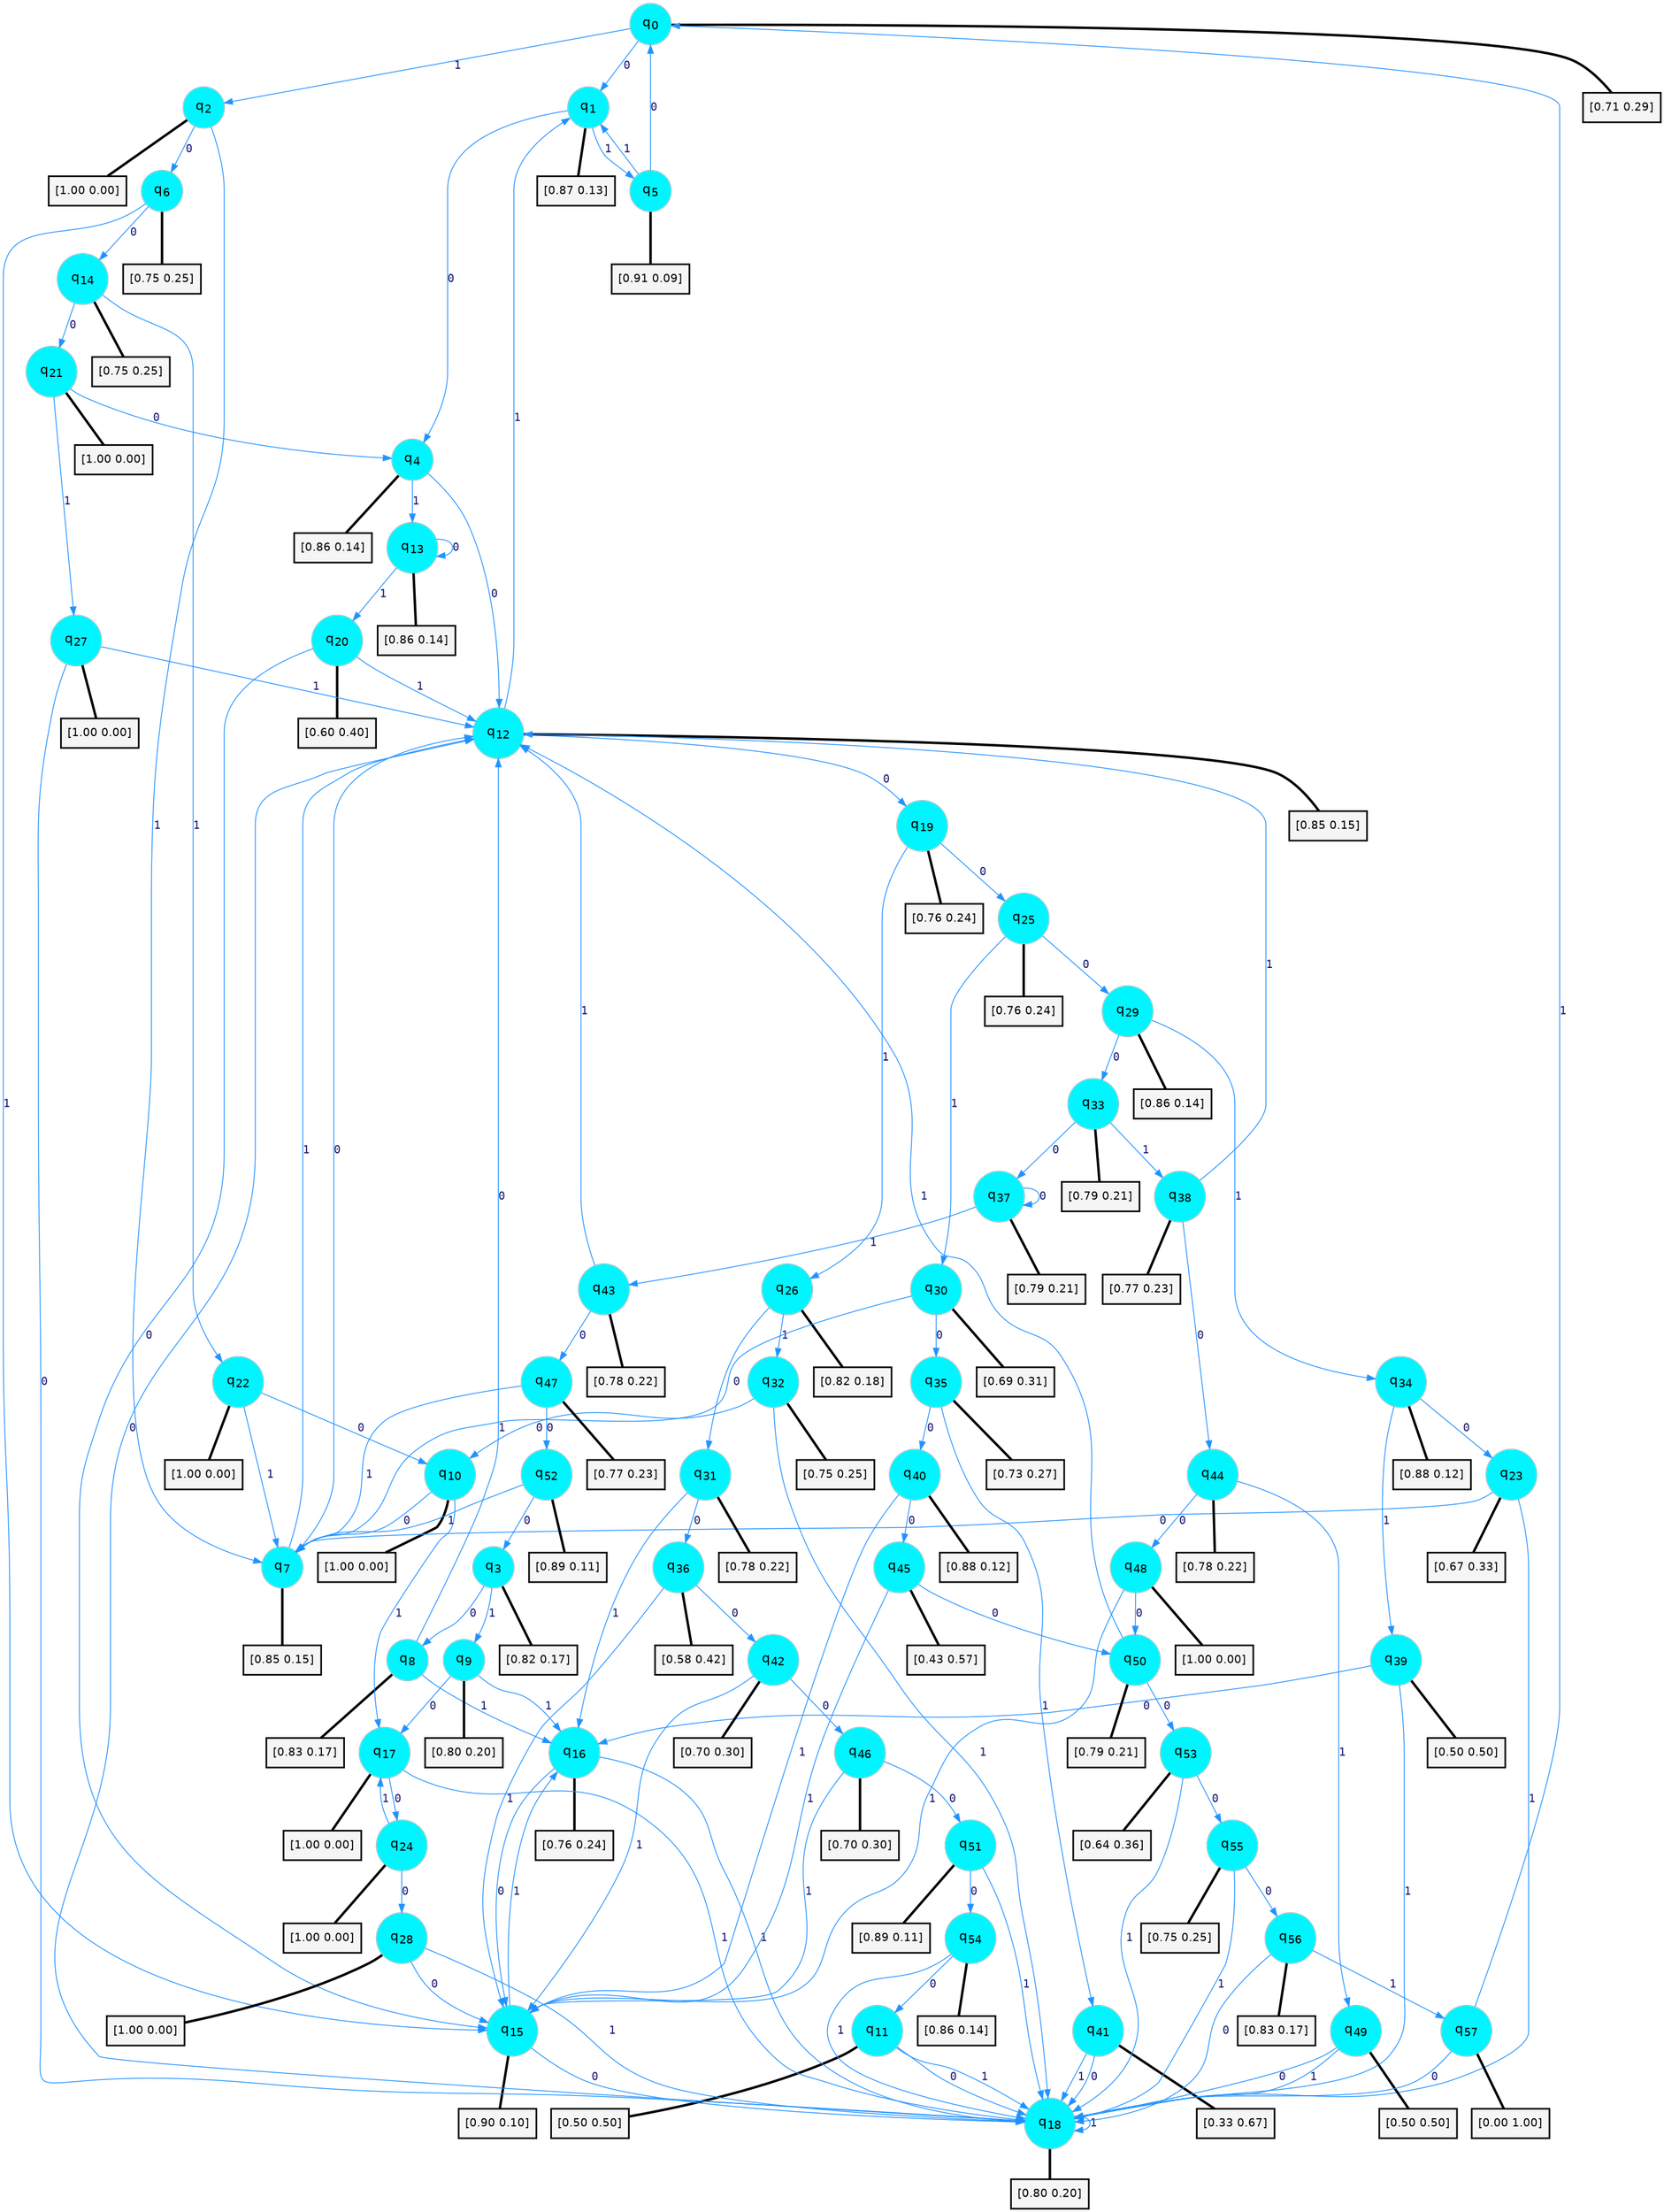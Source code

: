 digraph G {
graph [
bgcolor=transparent, dpi=300, rankdir=TD, size="40,25"];
node [
color=gray, fillcolor=turquoise1, fontcolor=black, fontname=Helvetica, fontsize=16, fontweight=bold, shape=circle, style=filled];
edge [
arrowsize=1, color=dodgerblue1, fontcolor=midnightblue, fontname=courier, fontweight=bold, penwidth=1, style=solid, weight=20];
0[label=<q<SUB>0</SUB>>];
1[label=<q<SUB>1</SUB>>];
2[label=<q<SUB>2</SUB>>];
3[label=<q<SUB>3</SUB>>];
4[label=<q<SUB>4</SUB>>];
5[label=<q<SUB>5</SUB>>];
6[label=<q<SUB>6</SUB>>];
7[label=<q<SUB>7</SUB>>];
8[label=<q<SUB>8</SUB>>];
9[label=<q<SUB>9</SUB>>];
10[label=<q<SUB>10</SUB>>];
11[label=<q<SUB>11</SUB>>];
12[label=<q<SUB>12</SUB>>];
13[label=<q<SUB>13</SUB>>];
14[label=<q<SUB>14</SUB>>];
15[label=<q<SUB>15</SUB>>];
16[label=<q<SUB>16</SUB>>];
17[label=<q<SUB>17</SUB>>];
18[label=<q<SUB>18</SUB>>];
19[label=<q<SUB>19</SUB>>];
20[label=<q<SUB>20</SUB>>];
21[label=<q<SUB>21</SUB>>];
22[label=<q<SUB>22</SUB>>];
23[label=<q<SUB>23</SUB>>];
24[label=<q<SUB>24</SUB>>];
25[label=<q<SUB>25</SUB>>];
26[label=<q<SUB>26</SUB>>];
27[label=<q<SUB>27</SUB>>];
28[label=<q<SUB>28</SUB>>];
29[label=<q<SUB>29</SUB>>];
30[label=<q<SUB>30</SUB>>];
31[label=<q<SUB>31</SUB>>];
32[label=<q<SUB>32</SUB>>];
33[label=<q<SUB>33</SUB>>];
34[label=<q<SUB>34</SUB>>];
35[label=<q<SUB>35</SUB>>];
36[label=<q<SUB>36</SUB>>];
37[label=<q<SUB>37</SUB>>];
38[label=<q<SUB>38</SUB>>];
39[label=<q<SUB>39</SUB>>];
40[label=<q<SUB>40</SUB>>];
41[label=<q<SUB>41</SUB>>];
42[label=<q<SUB>42</SUB>>];
43[label=<q<SUB>43</SUB>>];
44[label=<q<SUB>44</SUB>>];
45[label=<q<SUB>45</SUB>>];
46[label=<q<SUB>46</SUB>>];
47[label=<q<SUB>47</SUB>>];
48[label=<q<SUB>48</SUB>>];
49[label=<q<SUB>49</SUB>>];
50[label=<q<SUB>50</SUB>>];
51[label=<q<SUB>51</SUB>>];
52[label=<q<SUB>52</SUB>>];
53[label=<q<SUB>53</SUB>>];
54[label=<q<SUB>54</SUB>>];
55[label=<q<SUB>55</SUB>>];
56[label=<q<SUB>56</SUB>>];
57[label=<q<SUB>57</SUB>>];
58[label="[0.71 0.29]", shape=box,fontcolor=black, fontname=Helvetica, fontsize=14, penwidth=2, fillcolor=whitesmoke,color=black];
59[label="[0.87 0.13]", shape=box,fontcolor=black, fontname=Helvetica, fontsize=14, penwidth=2, fillcolor=whitesmoke,color=black];
60[label="[1.00 0.00]", shape=box,fontcolor=black, fontname=Helvetica, fontsize=14, penwidth=2, fillcolor=whitesmoke,color=black];
61[label="[0.82 0.17]", shape=box,fontcolor=black, fontname=Helvetica, fontsize=14, penwidth=2, fillcolor=whitesmoke,color=black];
62[label="[0.86 0.14]", shape=box,fontcolor=black, fontname=Helvetica, fontsize=14, penwidth=2, fillcolor=whitesmoke,color=black];
63[label="[0.91 0.09]", shape=box,fontcolor=black, fontname=Helvetica, fontsize=14, penwidth=2, fillcolor=whitesmoke,color=black];
64[label="[0.75 0.25]", shape=box,fontcolor=black, fontname=Helvetica, fontsize=14, penwidth=2, fillcolor=whitesmoke,color=black];
65[label="[0.85 0.15]", shape=box,fontcolor=black, fontname=Helvetica, fontsize=14, penwidth=2, fillcolor=whitesmoke,color=black];
66[label="[0.83 0.17]", shape=box,fontcolor=black, fontname=Helvetica, fontsize=14, penwidth=2, fillcolor=whitesmoke,color=black];
67[label="[0.80 0.20]", shape=box,fontcolor=black, fontname=Helvetica, fontsize=14, penwidth=2, fillcolor=whitesmoke,color=black];
68[label="[1.00 0.00]", shape=box,fontcolor=black, fontname=Helvetica, fontsize=14, penwidth=2, fillcolor=whitesmoke,color=black];
69[label="[0.50 0.50]", shape=box,fontcolor=black, fontname=Helvetica, fontsize=14, penwidth=2, fillcolor=whitesmoke,color=black];
70[label="[0.85 0.15]", shape=box,fontcolor=black, fontname=Helvetica, fontsize=14, penwidth=2, fillcolor=whitesmoke,color=black];
71[label="[0.86 0.14]", shape=box,fontcolor=black, fontname=Helvetica, fontsize=14, penwidth=2, fillcolor=whitesmoke,color=black];
72[label="[0.75 0.25]", shape=box,fontcolor=black, fontname=Helvetica, fontsize=14, penwidth=2, fillcolor=whitesmoke,color=black];
73[label="[0.90 0.10]", shape=box,fontcolor=black, fontname=Helvetica, fontsize=14, penwidth=2, fillcolor=whitesmoke,color=black];
74[label="[0.76 0.24]", shape=box,fontcolor=black, fontname=Helvetica, fontsize=14, penwidth=2, fillcolor=whitesmoke,color=black];
75[label="[1.00 0.00]", shape=box,fontcolor=black, fontname=Helvetica, fontsize=14, penwidth=2, fillcolor=whitesmoke,color=black];
76[label="[0.80 0.20]", shape=box,fontcolor=black, fontname=Helvetica, fontsize=14, penwidth=2, fillcolor=whitesmoke,color=black];
77[label="[0.76 0.24]", shape=box,fontcolor=black, fontname=Helvetica, fontsize=14, penwidth=2, fillcolor=whitesmoke,color=black];
78[label="[0.60 0.40]", shape=box,fontcolor=black, fontname=Helvetica, fontsize=14, penwidth=2, fillcolor=whitesmoke,color=black];
79[label="[1.00 0.00]", shape=box,fontcolor=black, fontname=Helvetica, fontsize=14, penwidth=2, fillcolor=whitesmoke,color=black];
80[label="[1.00 0.00]", shape=box,fontcolor=black, fontname=Helvetica, fontsize=14, penwidth=2, fillcolor=whitesmoke,color=black];
81[label="[0.67 0.33]", shape=box,fontcolor=black, fontname=Helvetica, fontsize=14, penwidth=2, fillcolor=whitesmoke,color=black];
82[label="[1.00 0.00]", shape=box,fontcolor=black, fontname=Helvetica, fontsize=14, penwidth=2, fillcolor=whitesmoke,color=black];
83[label="[0.76 0.24]", shape=box,fontcolor=black, fontname=Helvetica, fontsize=14, penwidth=2, fillcolor=whitesmoke,color=black];
84[label="[0.82 0.18]", shape=box,fontcolor=black, fontname=Helvetica, fontsize=14, penwidth=2, fillcolor=whitesmoke,color=black];
85[label="[1.00 0.00]", shape=box,fontcolor=black, fontname=Helvetica, fontsize=14, penwidth=2, fillcolor=whitesmoke,color=black];
86[label="[1.00 0.00]", shape=box,fontcolor=black, fontname=Helvetica, fontsize=14, penwidth=2, fillcolor=whitesmoke,color=black];
87[label="[0.86 0.14]", shape=box,fontcolor=black, fontname=Helvetica, fontsize=14, penwidth=2, fillcolor=whitesmoke,color=black];
88[label="[0.69 0.31]", shape=box,fontcolor=black, fontname=Helvetica, fontsize=14, penwidth=2, fillcolor=whitesmoke,color=black];
89[label="[0.78 0.22]", shape=box,fontcolor=black, fontname=Helvetica, fontsize=14, penwidth=2, fillcolor=whitesmoke,color=black];
90[label="[0.75 0.25]", shape=box,fontcolor=black, fontname=Helvetica, fontsize=14, penwidth=2, fillcolor=whitesmoke,color=black];
91[label="[0.79 0.21]", shape=box,fontcolor=black, fontname=Helvetica, fontsize=14, penwidth=2, fillcolor=whitesmoke,color=black];
92[label="[0.88 0.12]", shape=box,fontcolor=black, fontname=Helvetica, fontsize=14, penwidth=2, fillcolor=whitesmoke,color=black];
93[label="[0.73 0.27]", shape=box,fontcolor=black, fontname=Helvetica, fontsize=14, penwidth=2, fillcolor=whitesmoke,color=black];
94[label="[0.58 0.42]", shape=box,fontcolor=black, fontname=Helvetica, fontsize=14, penwidth=2, fillcolor=whitesmoke,color=black];
95[label="[0.79 0.21]", shape=box,fontcolor=black, fontname=Helvetica, fontsize=14, penwidth=2, fillcolor=whitesmoke,color=black];
96[label="[0.77 0.23]", shape=box,fontcolor=black, fontname=Helvetica, fontsize=14, penwidth=2, fillcolor=whitesmoke,color=black];
97[label="[0.50 0.50]", shape=box,fontcolor=black, fontname=Helvetica, fontsize=14, penwidth=2, fillcolor=whitesmoke,color=black];
98[label="[0.88 0.12]", shape=box,fontcolor=black, fontname=Helvetica, fontsize=14, penwidth=2, fillcolor=whitesmoke,color=black];
99[label="[0.33 0.67]", shape=box,fontcolor=black, fontname=Helvetica, fontsize=14, penwidth=2, fillcolor=whitesmoke,color=black];
100[label="[0.70 0.30]", shape=box,fontcolor=black, fontname=Helvetica, fontsize=14, penwidth=2, fillcolor=whitesmoke,color=black];
101[label="[0.78 0.22]", shape=box,fontcolor=black, fontname=Helvetica, fontsize=14, penwidth=2, fillcolor=whitesmoke,color=black];
102[label="[0.78 0.22]", shape=box,fontcolor=black, fontname=Helvetica, fontsize=14, penwidth=2, fillcolor=whitesmoke,color=black];
103[label="[0.43 0.57]", shape=box,fontcolor=black, fontname=Helvetica, fontsize=14, penwidth=2, fillcolor=whitesmoke,color=black];
104[label="[0.70 0.30]", shape=box,fontcolor=black, fontname=Helvetica, fontsize=14, penwidth=2, fillcolor=whitesmoke,color=black];
105[label="[0.77 0.23]", shape=box,fontcolor=black, fontname=Helvetica, fontsize=14, penwidth=2, fillcolor=whitesmoke,color=black];
106[label="[1.00 0.00]", shape=box,fontcolor=black, fontname=Helvetica, fontsize=14, penwidth=2, fillcolor=whitesmoke,color=black];
107[label="[0.50 0.50]", shape=box,fontcolor=black, fontname=Helvetica, fontsize=14, penwidth=2, fillcolor=whitesmoke,color=black];
108[label="[0.79 0.21]", shape=box,fontcolor=black, fontname=Helvetica, fontsize=14, penwidth=2, fillcolor=whitesmoke,color=black];
109[label="[0.89 0.11]", shape=box,fontcolor=black, fontname=Helvetica, fontsize=14, penwidth=2, fillcolor=whitesmoke,color=black];
110[label="[0.89 0.11]", shape=box,fontcolor=black, fontname=Helvetica, fontsize=14, penwidth=2, fillcolor=whitesmoke,color=black];
111[label="[0.64 0.36]", shape=box,fontcolor=black, fontname=Helvetica, fontsize=14, penwidth=2, fillcolor=whitesmoke,color=black];
112[label="[0.86 0.14]", shape=box,fontcolor=black, fontname=Helvetica, fontsize=14, penwidth=2, fillcolor=whitesmoke,color=black];
113[label="[0.75 0.25]", shape=box,fontcolor=black, fontname=Helvetica, fontsize=14, penwidth=2, fillcolor=whitesmoke,color=black];
114[label="[0.83 0.17]", shape=box,fontcolor=black, fontname=Helvetica, fontsize=14, penwidth=2, fillcolor=whitesmoke,color=black];
115[label="[0.00 1.00]", shape=box,fontcolor=black, fontname=Helvetica, fontsize=14, penwidth=2, fillcolor=whitesmoke,color=black];
0->1 [label=0];
0->2 [label=1];
0->58 [arrowhead=none, penwidth=3,color=black];
1->4 [label=0];
1->5 [label=1];
1->59 [arrowhead=none, penwidth=3,color=black];
2->6 [label=0];
2->7 [label=1];
2->60 [arrowhead=none, penwidth=3,color=black];
3->8 [label=0];
3->9 [label=1];
3->61 [arrowhead=none, penwidth=3,color=black];
4->12 [label=0];
4->13 [label=1];
4->62 [arrowhead=none, penwidth=3,color=black];
5->0 [label=0];
5->1 [label=1];
5->63 [arrowhead=none, penwidth=3,color=black];
6->14 [label=0];
6->15 [label=1];
6->64 [arrowhead=none, penwidth=3,color=black];
7->12 [label=0];
7->12 [label=1];
7->65 [arrowhead=none, penwidth=3,color=black];
8->12 [label=0];
8->16 [label=1];
8->66 [arrowhead=none, penwidth=3,color=black];
9->17 [label=0];
9->16 [label=1];
9->67 [arrowhead=none, penwidth=3,color=black];
10->7 [label=0];
10->17 [label=1];
10->68 [arrowhead=none, penwidth=3,color=black];
11->18 [label=0];
11->18 [label=1];
11->69 [arrowhead=none, penwidth=3,color=black];
12->19 [label=0];
12->1 [label=1];
12->70 [arrowhead=none, penwidth=3,color=black];
13->13 [label=0];
13->20 [label=1];
13->71 [arrowhead=none, penwidth=3,color=black];
14->21 [label=0];
14->22 [label=1];
14->72 [arrowhead=none, penwidth=3,color=black];
15->18 [label=0];
15->16 [label=1];
15->73 [arrowhead=none, penwidth=3,color=black];
16->15 [label=0];
16->18 [label=1];
16->74 [arrowhead=none, penwidth=3,color=black];
17->24 [label=0];
17->18 [label=1];
17->75 [arrowhead=none, penwidth=3,color=black];
18->12 [label=0];
18->18 [label=1];
18->76 [arrowhead=none, penwidth=3,color=black];
19->25 [label=0];
19->26 [label=1];
19->77 [arrowhead=none, penwidth=3,color=black];
20->15 [label=0];
20->12 [label=1];
20->78 [arrowhead=none, penwidth=3,color=black];
21->4 [label=0];
21->27 [label=1];
21->79 [arrowhead=none, penwidth=3,color=black];
22->10 [label=0];
22->7 [label=1];
22->80 [arrowhead=none, penwidth=3,color=black];
23->7 [label=0];
23->18 [label=1];
23->81 [arrowhead=none, penwidth=3,color=black];
24->28 [label=0];
24->17 [label=1];
24->82 [arrowhead=none, penwidth=3,color=black];
25->29 [label=0];
25->30 [label=1];
25->83 [arrowhead=none, penwidth=3,color=black];
26->31 [label=0];
26->32 [label=1];
26->84 [arrowhead=none, penwidth=3,color=black];
27->18 [label=0];
27->12 [label=1];
27->85 [arrowhead=none, penwidth=3,color=black];
28->15 [label=0];
28->18 [label=1];
28->86 [arrowhead=none, penwidth=3,color=black];
29->33 [label=0];
29->34 [label=1];
29->87 [arrowhead=none, penwidth=3,color=black];
30->35 [label=0];
30->7 [label=1];
30->88 [arrowhead=none, penwidth=3,color=black];
31->36 [label=0];
31->16 [label=1];
31->89 [arrowhead=none, penwidth=3,color=black];
32->10 [label=0];
32->18 [label=1];
32->90 [arrowhead=none, penwidth=3,color=black];
33->37 [label=0];
33->38 [label=1];
33->91 [arrowhead=none, penwidth=3,color=black];
34->23 [label=0];
34->39 [label=1];
34->92 [arrowhead=none, penwidth=3,color=black];
35->40 [label=0];
35->41 [label=1];
35->93 [arrowhead=none, penwidth=3,color=black];
36->42 [label=0];
36->15 [label=1];
36->94 [arrowhead=none, penwidth=3,color=black];
37->37 [label=0];
37->43 [label=1];
37->95 [arrowhead=none, penwidth=3,color=black];
38->44 [label=0];
38->12 [label=1];
38->96 [arrowhead=none, penwidth=3,color=black];
39->16 [label=0];
39->18 [label=1];
39->97 [arrowhead=none, penwidth=3,color=black];
40->45 [label=0];
40->15 [label=1];
40->98 [arrowhead=none, penwidth=3,color=black];
41->18 [label=0];
41->18 [label=1];
41->99 [arrowhead=none, penwidth=3,color=black];
42->46 [label=0];
42->15 [label=1];
42->100 [arrowhead=none, penwidth=3,color=black];
43->47 [label=0];
43->12 [label=1];
43->101 [arrowhead=none, penwidth=3,color=black];
44->48 [label=0];
44->49 [label=1];
44->102 [arrowhead=none, penwidth=3,color=black];
45->50 [label=0];
45->15 [label=1];
45->103 [arrowhead=none, penwidth=3,color=black];
46->51 [label=0];
46->15 [label=1];
46->104 [arrowhead=none, penwidth=3,color=black];
47->52 [label=0];
47->7 [label=1];
47->105 [arrowhead=none, penwidth=3,color=black];
48->50 [label=0];
48->15 [label=1];
48->106 [arrowhead=none, penwidth=3,color=black];
49->18 [label=0];
49->18 [label=1];
49->107 [arrowhead=none, penwidth=3,color=black];
50->53 [label=0];
50->12 [label=1];
50->108 [arrowhead=none, penwidth=3,color=black];
51->54 [label=0];
51->18 [label=1];
51->109 [arrowhead=none, penwidth=3,color=black];
52->3 [label=0];
52->7 [label=1];
52->110 [arrowhead=none, penwidth=3,color=black];
53->55 [label=0];
53->18 [label=1];
53->111 [arrowhead=none, penwidth=3,color=black];
54->11 [label=0];
54->18 [label=1];
54->112 [arrowhead=none, penwidth=3,color=black];
55->56 [label=0];
55->18 [label=1];
55->113 [arrowhead=none, penwidth=3,color=black];
56->18 [label=0];
56->57 [label=1];
56->114 [arrowhead=none, penwidth=3,color=black];
57->18 [label=0];
57->0 [label=1];
57->115 [arrowhead=none, penwidth=3,color=black];
}
